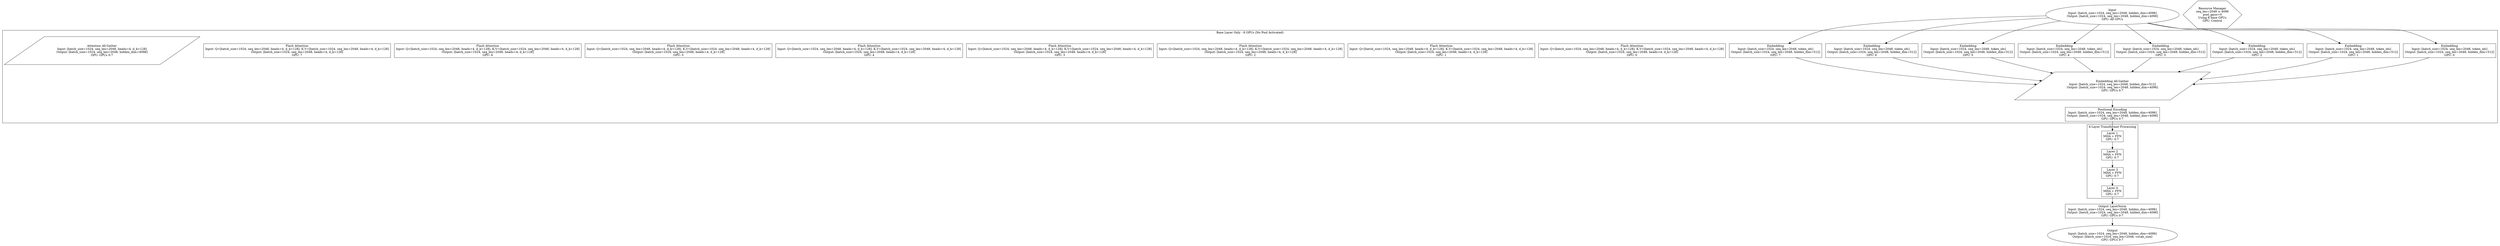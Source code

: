 digraph fa_pool_no_attention_pool {
    rankdir=TB;
    node [shape=rectangle];
    
    // Configuration: seq_len=2048, pool_gpus=2, but showing 0 pool case
    
    // Input
    Input [shape=ellipse, label="Input\nInput: [batch_size=1024, seq_len=2048, hidden_dim=4096]\nOutput: [batch_size=1024, seq_len=2048, hidden_dim=4096]\nGPU: All GPUs"];
    
    // Base Layer - 8 GPUs handling everything
    subgraph cluster_base_only {
        label="Base Layer Only - 8 GPUs (No Pool Activated)";
        
        // Embedding
        Embedding_GPU0 [label="Embedding\nInput: [batch_size=1024, seq_len=2048, token_ids]\nOutput: [batch_size=1024, seq_len=2048, hidden_dim=512]\nGPU: 0"];
        Embedding_GPU1 [label="Embedding\nInput: [batch_size=1024, seq_len=2048, token_ids]\nOutput: [batch_size=1024, seq_len=2048, hidden_dim=512]\nGPU: 1"];
        Embedding_GPU2 [label="Embedding\nInput: [batch_size=1024, seq_len=2048, token_ids]\nOutput: [batch_size=1024, seq_len=2048, hidden_dim=512]\nGPU: 2"];
        Embedding_GPU3 [label="Embedding\nInput: [batch_size=1024, seq_len=2048, token_ids]\nOutput: [batch_size=1024, seq_len=2048, hidden_dim=512]\nGPU: 3"];
        Embedding_GPU4 [label="Embedding\nInput: [batch_size=1024, seq_len=2048, token_ids]\nOutput: [batch_size=1024, seq_len=2048, hidden_dim=512]\nGPU: 4"];
        Embedding_GPU5 [label="Embedding\nInput: [batch_size=1024, seq_len=2048, token_ids]\nOutput: [batch_size=1024, seq_len=2048, hidden_dim=512]\nGPU: 5"];
        Embedding_GPU6 [label="Embedding\nInput: [batch_size=1024, seq_len=2048, token_ids]\nOutput: [batch_size=1024, seq_len=2048, hidden_dim=512]\nGPU: 6"];
        Embedding_GPU7 [label="Embedding\nInput: [batch_size=1024, seq_len=2048, token_ids]\nOutput: [batch_size=1024, seq_len=2048, hidden_dim=512]\nGPU: 7"];
        
        Embedding_AllGather [shape=parallelogram, label="Embedding All-Gather\nInput: [batch_size=1024, seq_len=2048, hidden_dim=512]\nOutput: [batch_size=1024, seq_len=2048, hidden_dim=4096]\nGPU: GPUs 0-7"];
        Positional_Encoding [label="Positional Encoding\nInput: [batch_size=1024, seq_len=2048, hidden_dim=4096]\nOutput: [batch_size=1024, seq_len=2048, hidden_dim=4096]\nGPU: GPUs 0-7"];
        
        // Attention on Base GPUs (TP=8)
        Attention_Base_GPU0 [label="Flash Attention\nInput: Q=[batch_size=1024, seq_len=2048, heads=4, d_k=128], K,V=[batch_size=1024, seq_len=2048, heads=4, d_k=128]\nOutput: [batch_size=1024, seq_len=2048, heads=4, d_k=128]\nGPU: 0"];
        Attention_Base_GPU1 [label="Flash Attention\nInput: Q=[batch_size=1024, seq_len=2048, heads=4, d_k=128], K,V=[batch_size=1024, seq_len=2048, heads=4, d_k=128]\nOutput: [batch_size=1024, seq_len=2048, heads=4, d_k=128]\nGPU: 1"];
        Attention_Base_GPU2 [label="Flash Attention\nInput: Q=[batch_size=1024, seq_len=2048, heads=4, d_k=128], K,V=[batch_size=1024, seq_len=2048, heads=4, d_k=128]\nOutput: [batch_size=1024, seq_len=2048, heads=4, d_k=128]\nGPU: 2"];
        Attention_Base_GPU3 [label="Flash Attention\nInput: Q=[batch_size=1024, seq_len=2048, heads=4, d_k=128], K,V=[batch_size=1024, seq_len=2048, heads=4, d_k=128]\nOutput: [batch_size=1024, seq_len=2048, heads=4, d_k=128]\nGPU: 3"];
        Attention_Base_GPU4 [label="Flash Attention\nInput: Q=[batch_size=1024, seq_len=2048, heads=4, d_k=128], K,V=[batch_size=1024, seq_len=2048, heads=4, d_k=128]\nOutput: [batch_size=1024, seq_len=2048, heads=4, d_k=128]\nGPU: 4"];
        Attention_Base_GPU5 [label="Flash Attention\nInput: Q=[batch_size=1024, seq_len=2048, heads=4, d_k=128], K,V=[batch_size=1024, seq_len=2048, heads=4, d_k=128]\nOutput: [batch_size=1024, seq_len=2048, heads=4, d_k=128]\nGPU: 5"];
        Attention_Base_GPU6 [label="Flash Attention\nInput: Q=[batch_size=1024, seq_len=2048, heads=4, d_k=128], K,V=[batch_size=1024, seq_len=2048, heads=4, d_k=128]\nOutput: [batch_size=1024, seq_len=2048, heads=4, d_k=128]\nGPU: 6"];
        Attention_Base_GPU7 [label="Flash Attention\nInput: Q=[batch_size=1024, seq_len=2048, heads=4, d_k=128], K,V=[batch_size=1024, seq_len=2048, heads=4, d_k=128]\nOutput: [batch_size=1024, seq_len=2048, heads=4, d_k=128]\nGPU: 7"];
        
        Attention_AllGather [shape=parallelogram, label="Attention All-Gather\nInput: [batch_size=1024, seq_len=2048, heads=4, d_k=128]\nOutput: [batch_size=1024, seq_len=2048, hidden_dim=4096]\nGPU: GPUs 0-7"];
    }
    
    // 4-layer processing
    subgraph cluster_layers {
        label="4-Layer Transformer Processing";
        
        Layer1 [label="Layer 1\nMHA + FFN\nGPU: 0-7"];
        Layer2 [label="Layer 2\nMHA + FFN\nGPU: 0-7"];
        Layer3 [label="Layer 3\nMHA + FFN\nGPU: 0-7"];
        Layer4 [label="Layer 4\nMHA + FFN\nGPU: 0-7"];
    }
    
    // Output
    Output_LayerNorm [label="Output LayerNorm\nInput: [batch_size=1024, seq_len=2048, hidden_dim=4096]\nOutput: [batch_size=1024, seq_len=2048, hidden_dim=4096]\nGPU: GPUs 0-7"];
    Output [shape=ellipse, label="Output\nInput: [batch_size=1024, seq_len=2048, hidden_dim=4096]\nOutput: [batch_size=1024, seq_len=2048, vocab_size]\nGPU: GPUs 0-7"];
    
    // Resource Manager
    Resource_Manager [shape=hexagon, label="Resource Manager\nseq_len=2048 ≤ 4096\npool_gpus=0\nUsing 8 base GPUs\nGPU: Control"];
    
    // Connections
    Input -> Embedding_GPU0;
    Input -> Embedding_GPU1;
    Input -> Embedding_GPU2;
    Input -> Embedding_GPU3;
    Input -> Embedding_GPU4;
    Input -> Embedding_GPU5;
    Input -> Embedding_GPU6;
    Input -> Embedding_GPU7;
    
    Embedding_GPU0 -> Embedding_AllGather;
    Embedding_GPU1 -> Embedding_AllGather;
    Embedding_GPU2 -> Embedding_AllGather;
    Embedding_GPU3 -> Embedding_AllGather;
    Embedding_GPU4 -> Embedding_AllGather;
    Embedding_GPU5 -> Embedding_AllGather;
    Embedding_GPU6 -> Embedding_AllGather;
    Embedding_GPU7 -> Embedding_AllGather;
    
    Embedding_AllGather -> Positional_Encoding -> Layer1;
    Layer1 -> Layer2 -> Layer3 -> Layer4;
    Layer4 -> Output_LayerNorm -> Output;
}